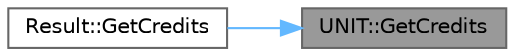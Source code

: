 digraph "UNIT::GetCredits"
{
 // LATEX_PDF_SIZE
  bgcolor="transparent";
  edge [fontname=Helvetica,fontsize=10,labelfontname=Helvetica,labelfontsize=10];
  node [fontname=Helvetica,fontsize=10,shape=box,height=0.2,width=0.4];
  rankdir="RL";
  Node1 [label="UNIT::GetCredits",height=0.2,width=0.4,color="gray40", fillcolor="grey60", style="filled", fontcolor="black",tooltip=" "];
  Node1 -> Node2 [dir="back",color="steelblue1",style="solid"];
  Node2 [label="Result::GetCredits",height=0.2,width=0.4,color="grey40", fillcolor="white", style="filled",URL="$class_result.html#ab4772c61e1094931099000f5792aeaa6",tooltip=" "];
}
